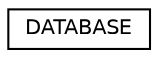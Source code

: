 digraph "Graphical Class Hierarchy"
{
 // LATEX_PDF_SIZE
  edge [fontname="Helvetica",fontsize="10",labelfontname="Helvetica",labelfontsize="10"];
  node [fontname="Helvetica",fontsize="10",shape=record];
  rankdir="LR";
  Node0 [label="DATABASE",height=0.2,width=0.4,color="black", fillcolor="white", style="filled",URL="$classalphatrading_1_1system_1_1database_1_1DATABASE.html",tooltip=" "];
}

